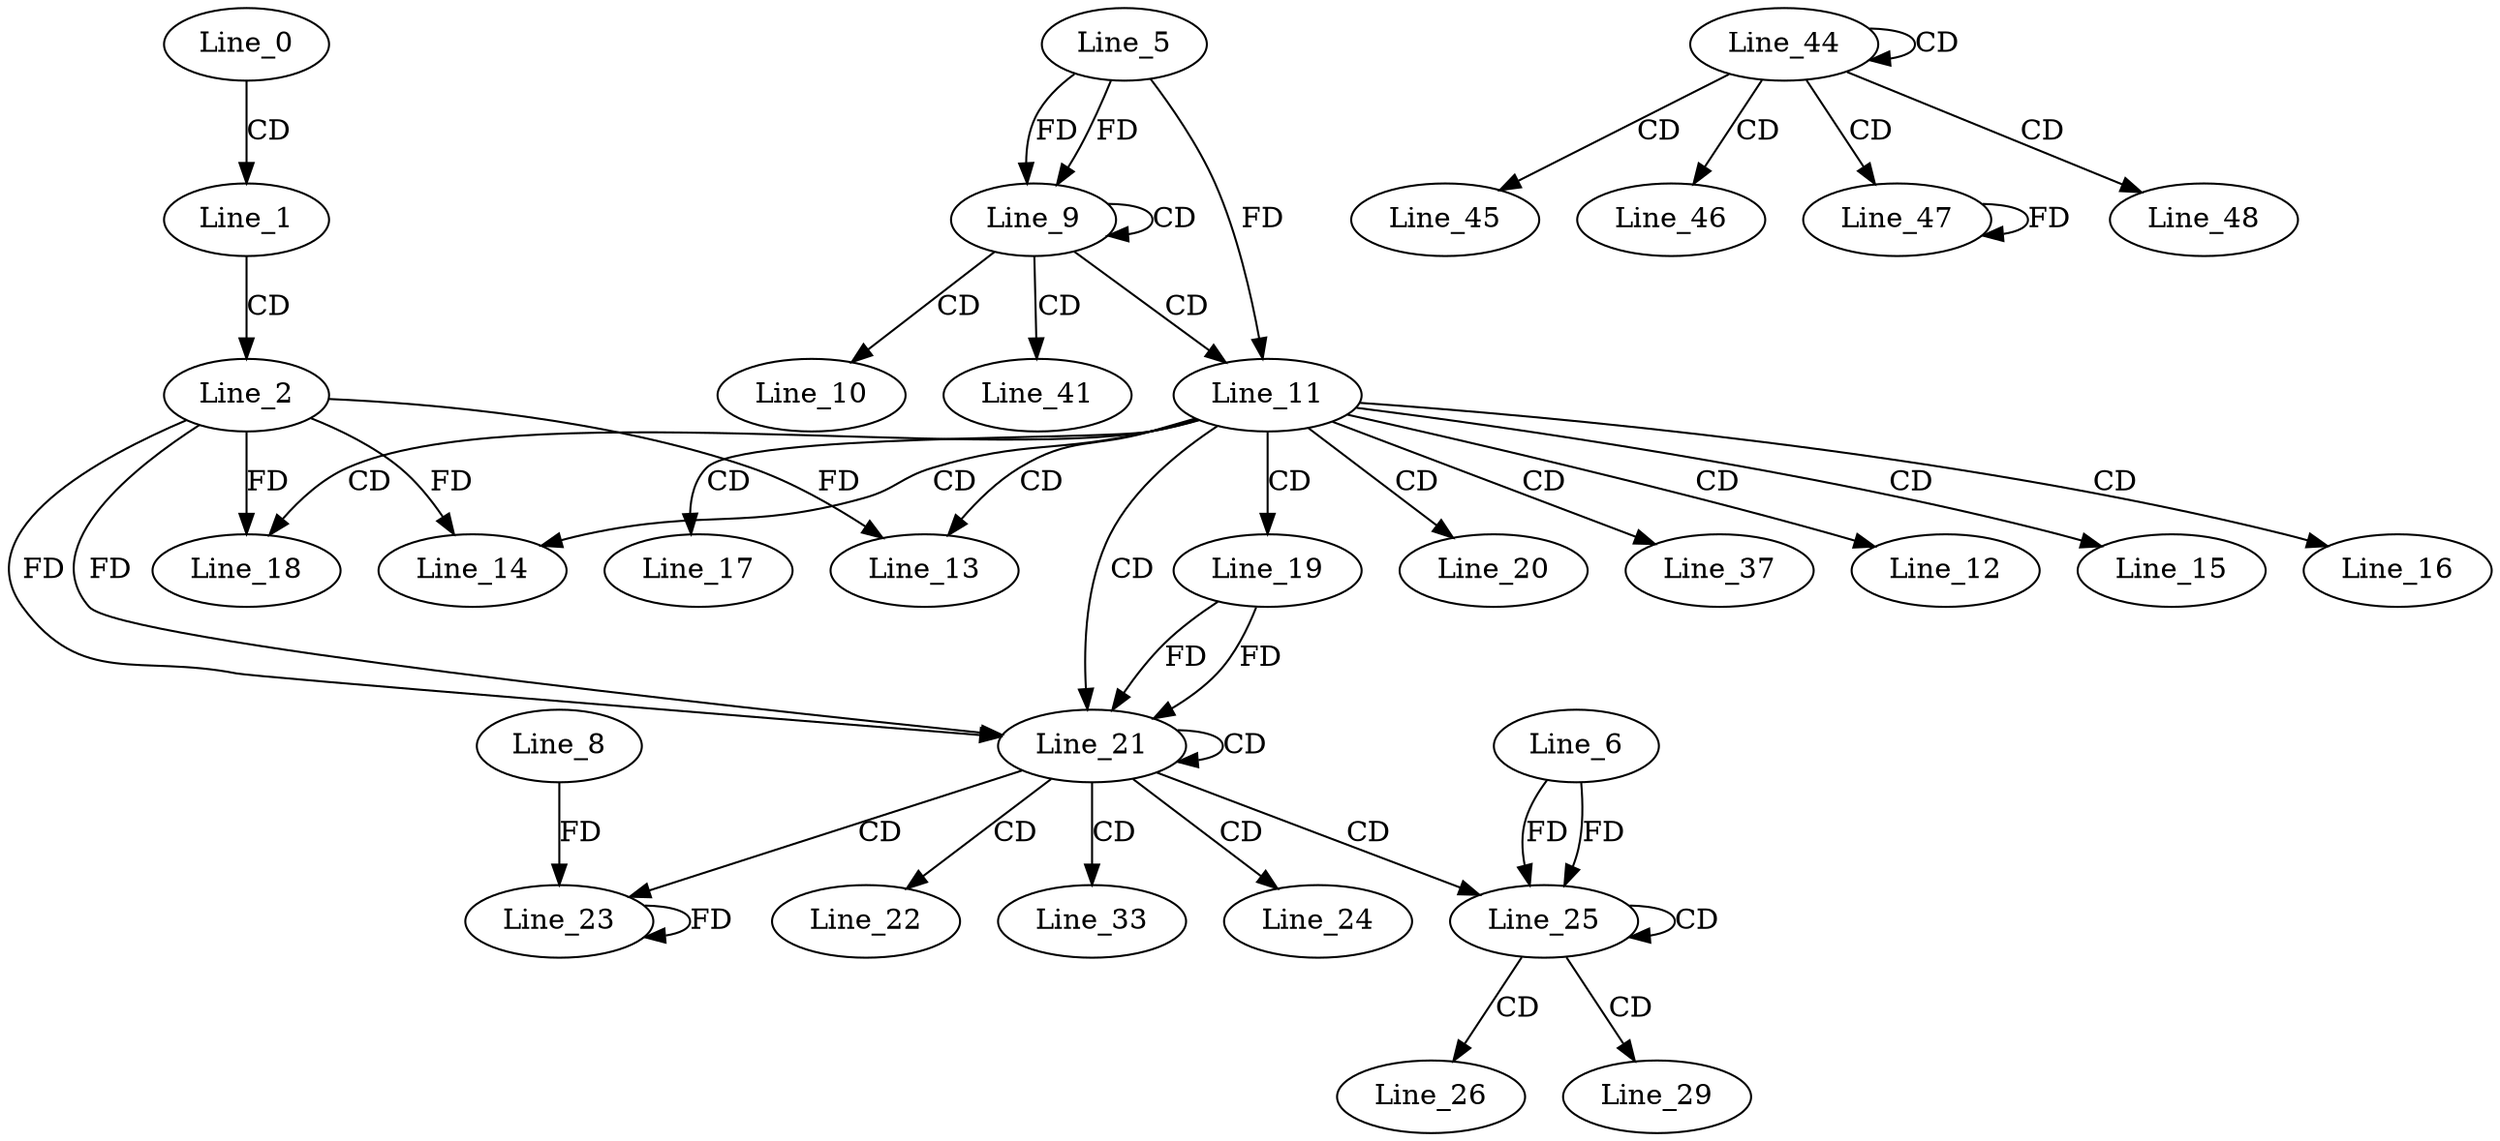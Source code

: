 digraph G {
  Line_0;
  Line_1;
  Line_2;
  Line_5;
  Line_9;
  Line_9;
  Line_10;
  Line_11;
  Line_11;
  Line_12;
  Line_13;
  Line_14;
  Line_15;
  Line_16;
  Line_17;
  Line_18;
  Line_19;
  Line_20;
  Line_21;
  Line_21;
  Line_22;
  Line_23;
  Line_8;
  Line_23;
  Line_24;
  Line_25;
  Line_6;
  Line_25;
  Line_26;
  Line_29;
  Line_33;
  Line_37;
  Line_41;
  Line_44;
  Line_44;
  Line_45;
  Line_46;
  Line_47;
  Line_47;
  Line_48;
  Line_0 -> Line_1 [ label="CD" ];
  Line_1 -> Line_2 [ label="CD" ];
  Line_5 -> Line_9 [ label="FD" ];
  Line_9 -> Line_9 [ label="CD" ];
  Line_5 -> Line_9 [ label="FD" ];
  Line_9 -> Line_10 [ label="CD" ];
  Line_9 -> Line_11 [ label="CD" ];
  Line_5 -> Line_11 [ label="FD" ];
  Line_11 -> Line_12 [ label="CD" ];
  Line_11 -> Line_13 [ label="CD" ];
  Line_2 -> Line_13 [ label="FD" ];
  Line_11 -> Line_14 [ label="CD" ];
  Line_2 -> Line_14 [ label="FD" ];
  Line_11 -> Line_15 [ label="CD" ];
  Line_11 -> Line_16 [ label="CD" ];
  Line_11 -> Line_17 [ label="CD" ];
  Line_11 -> Line_18 [ label="CD" ];
  Line_2 -> Line_18 [ label="FD" ];
  Line_11 -> Line_19 [ label="CD" ];
  Line_11 -> Line_20 [ label="CD" ];
  Line_11 -> Line_21 [ label="CD" ];
  Line_2 -> Line_21 [ label="FD" ];
  Line_19 -> Line_21 [ label="FD" ];
  Line_21 -> Line_21 [ label="CD" ];
  Line_2 -> Line_21 [ label="FD" ];
  Line_19 -> Line_21 [ label="FD" ];
  Line_21 -> Line_22 [ label="CD" ];
  Line_21 -> Line_23 [ label="CD" ];
  Line_8 -> Line_23 [ label="FD" ];
  Line_23 -> Line_23 [ label="FD" ];
  Line_21 -> Line_24 [ label="CD" ];
  Line_21 -> Line_25 [ label="CD" ];
  Line_6 -> Line_25 [ label="FD" ];
  Line_25 -> Line_25 [ label="CD" ];
  Line_6 -> Line_25 [ label="FD" ];
  Line_25 -> Line_26 [ label="CD" ];
  Line_25 -> Line_29 [ label="CD" ];
  Line_21 -> Line_33 [ label="CD" ];
  Line_11 -> Line_37 [ label="CD" ];
  Line_9 -> Line_41 [ label="CD" ];
  Line_44 -> Line_44 [ label="CD" ];
  Line_44 -> Line_45 [ label="CD" ];
  Line_44 -> Line_46 [ label="CD" ];
  Line_44 -> Line_47 [ label="CD" ];
  Line_47 -> Line_47 [ label="FD" ];
  Line_44 -> Line_48 [ label="CD" ];
}
